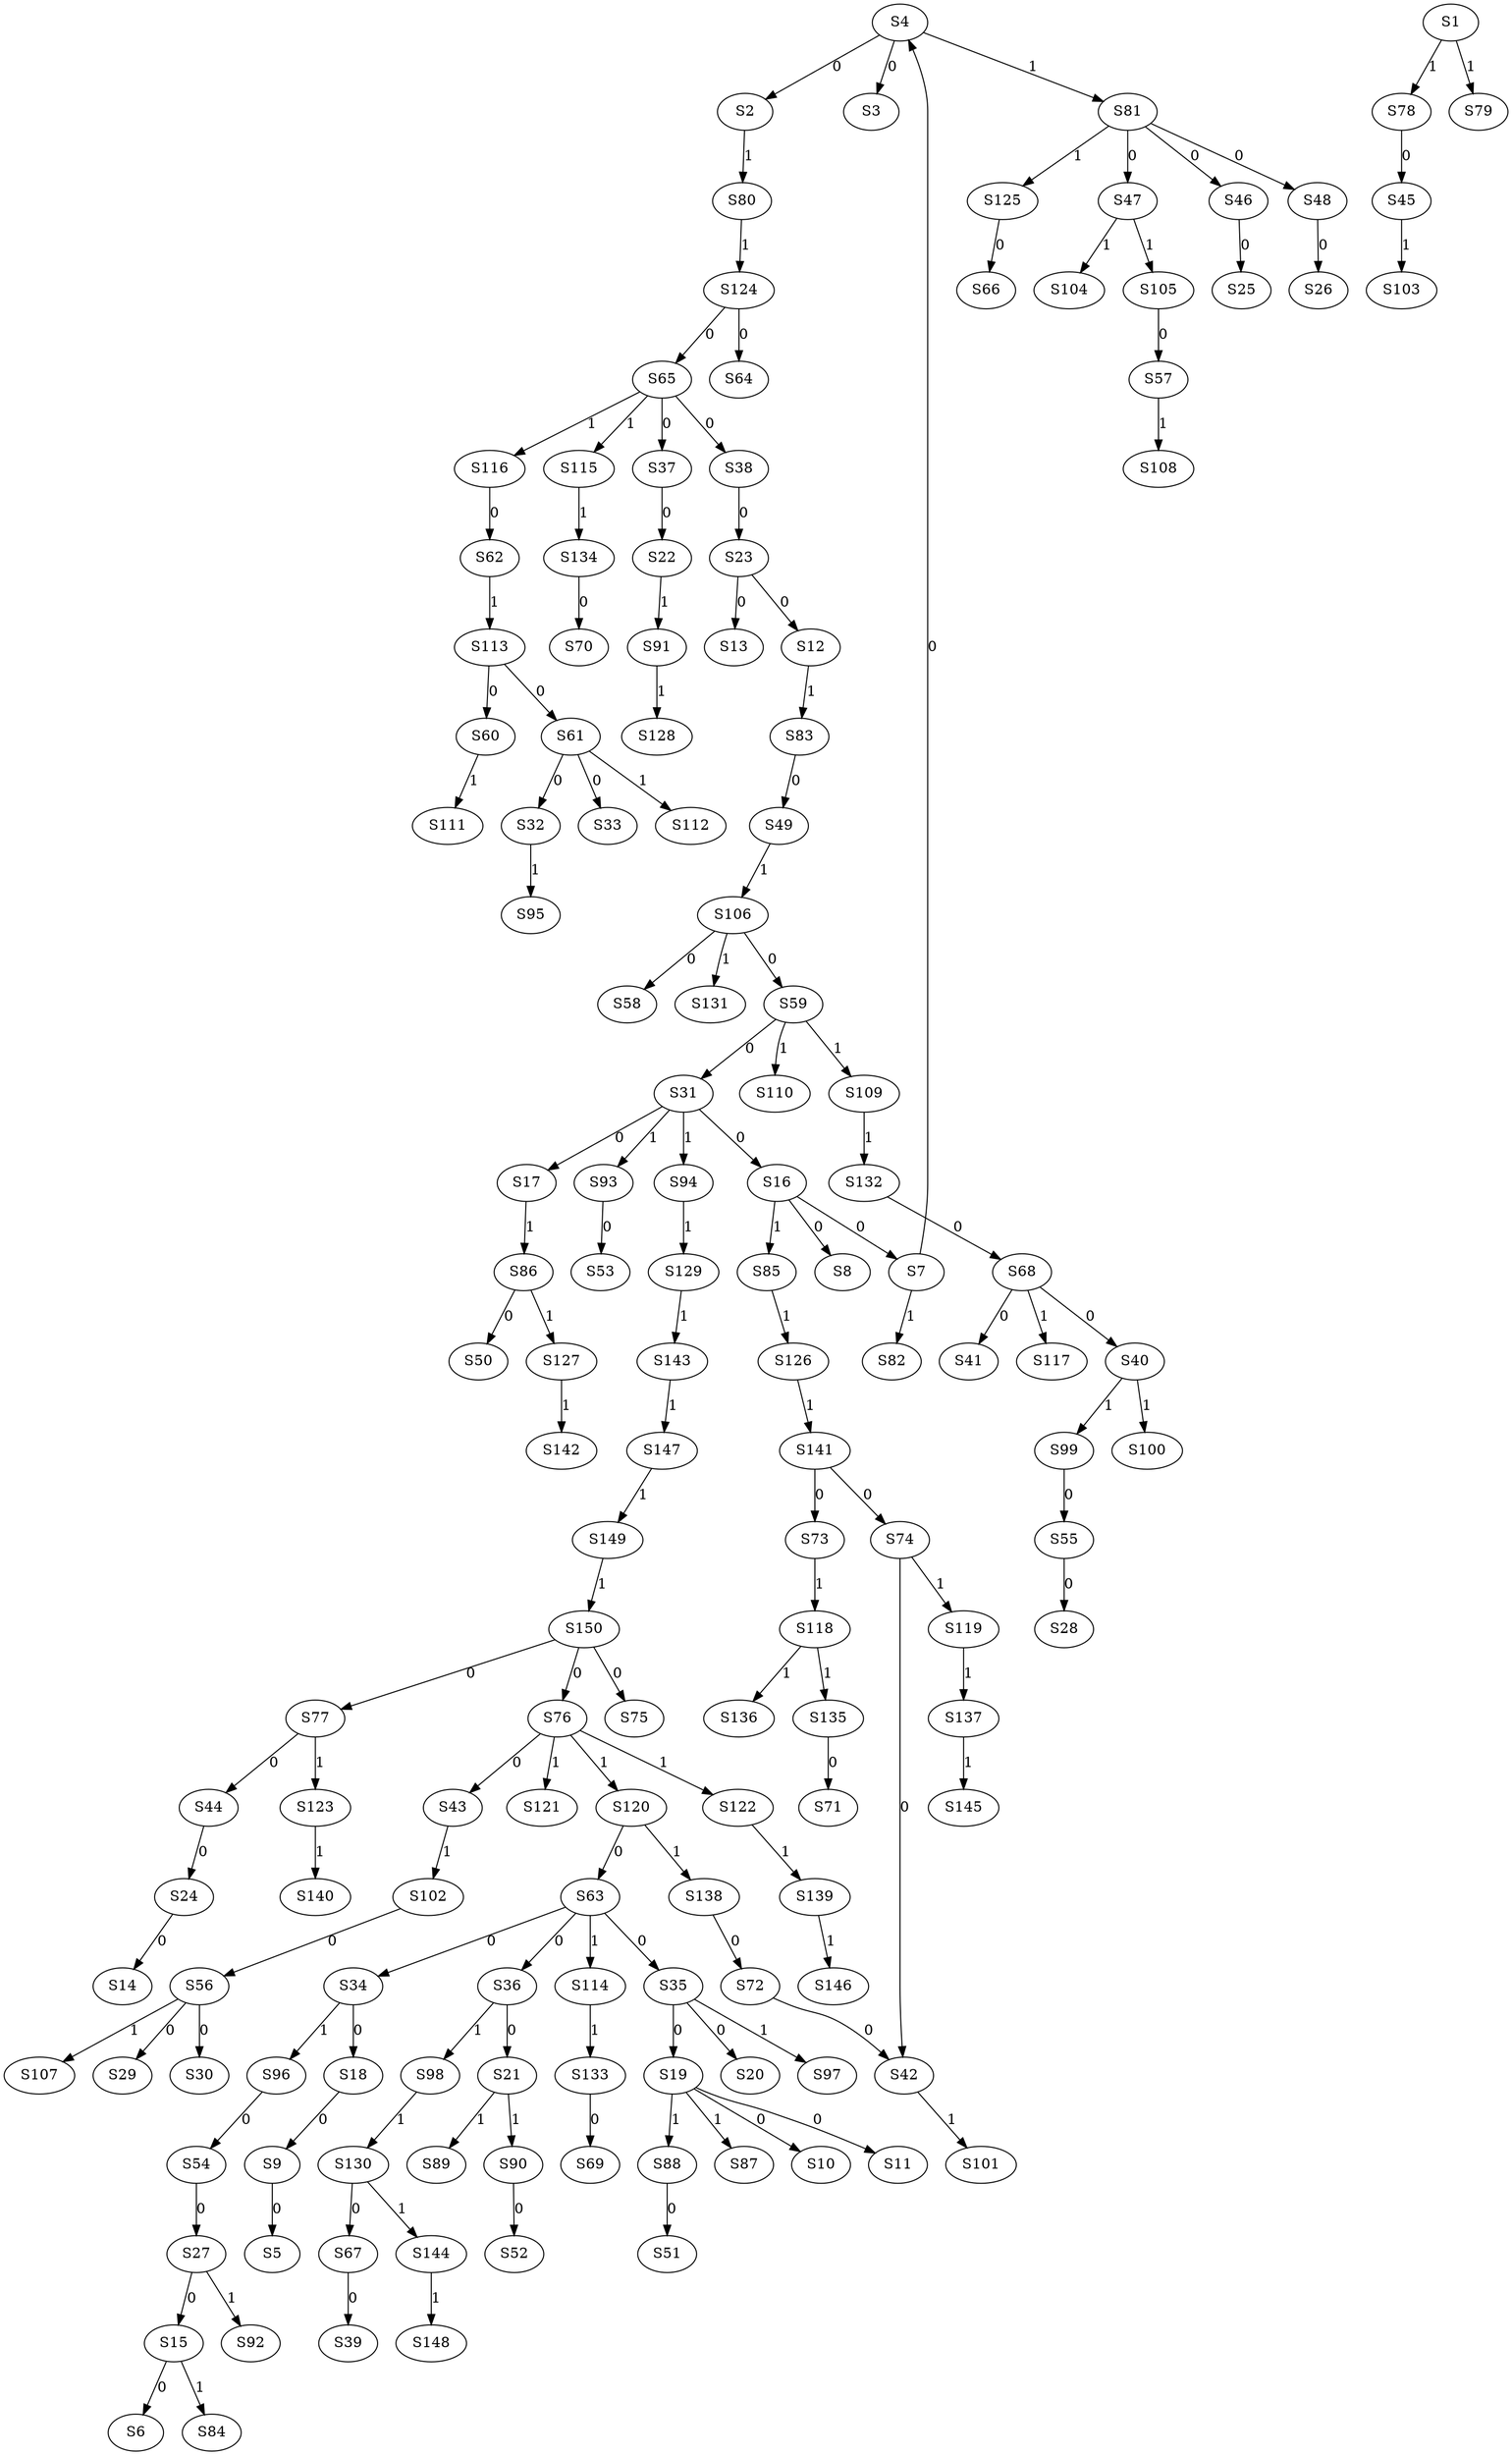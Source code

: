 strict digraph {
	S4 -> S2 [ label = 0 ];
	S4 -> S3 [ label = 0 ];
	S7 -> S4 [ label = 0 ];
	S9 -> S5 [ label = 0 ];
	S15 -> S6 [ label = 0 ];
	S16 -> S7 [ label = 0 ];
	S16 -> S8 [ label = 0 ];
	S18 -> S9 [ label = 0 ];
	S19 -> S10 [ label = 0 ];
	S19 -> S11 [ label = 0 ];
	S23 -> S12 [ label = 0 ];
	S23 -> S13 [ label = 0 ];
	S24 -> S14 [ label = 0 ];
	S27 -> S15 [ label = 0 ];
	S31 -> S16 [ label = 0 ];
	S31 -> S17 [ label = 0 ];
	S34 -> S18 [ label = 0 ];
	S35 -> S19 [ label = 0 ];
	S35 -> S20 [ label = 0 ];
	S36 -> S21 [ label = 0 ];
	S37 -> S22 [ label = 0 ];
	S38 -> S23 [ label = 0 ];
	S44 -> S24 [ label = 0 ];
	S46 -> S25 [ label = 0 ];
	S48 -> S26 [ label = 0 ];
	S54 -> S27 [ label = 0 ];
	S55 -> S28 [ label = 0 ];
	S56 -> S29 [ label = 0 ];
	S56 -> S30 [ label = 0 ];
	S59 -> S31 [ label = 0 ];
	S61 -> S32 [ label = 0 ];
	S61 -> S33 [ label = 0 ];
	S63 -> S34 [ label = 0 ];
	S63 -> S35 [ label = 0 ];
	S63 -> S36 [ label = 0 ];
	S65 -> S37 [ label = 0 ];
	S65 -> S38 [ label = 0 ];
	S67 -> S39 [ label = 0 ];
	S68 -> S40 [ label = 0 ];
	S68 -> S41 [ label = 0 ];
	S72 -> S42 [ label = 0 ];
	S76 -> S43 [ label = 0 ];
	S77 -> S44 [ label = 0 ];
	S78 -> S45 [ label = 0 ];
	S81 -> S46 [ label = 0 ];
	S81 -> S47 [ label = 0 ];
	S81 -> S48 [ label = 0 ];
	S83 -> S49 [ label = 0 ];
	S86 -> S50 [ label = 0 ];
	S88 -> S51 [ label = 0 ];
	S90 -> S52 [ label = 0 ];
	S93 -> S53 [ label = 0 ];
	S96 -> S54 [ label = 0 ];
	S99 -> S55 [ label = 0 ];
	S102 -> S56 [ label = 0 ];
	S105 -> S57 [ label = 0 ];
	S106 -> S58 [ label = 0 ];
	S106 -> S59 [ label = 0 ];
	S113 -> S60 [ label = 0 ];
	S113 -> S61 [ label = 0 ];
	S116 -> S62 [ label = 0 ];
	S120 -> S63 [ label = 0 ];
	S124 -> S64 [ label = 0 ];
	S124 -> S65 [ label = 0 ];
	S125 -> S66 [ label = 0 ];
	S130 -> S67 [ label = 0 ];
	S132 -> S68 [ label = 0 ];
	S133 -> S69 [ label = 0 ];
	S134 -> S70 [ label = 0 ];
	S135 -> S71 [ label = 0 ];
	S138 -> S72 [ label = 0 ];
	S141 -> S73 [ label = 0 ];
	S141 -> S74 [ label = 0 ];
	S150 -> S75 [ label = 0 ];
	S150 -> S76 [ label = 0 ];
	S150 -> S77 [ label = 0 ];
	S1 -> S78 [ label = 1 ];
	S1 -> S79 [ label = 1 ];
	S2 -> S80 [ label = 1 ];
	S4 -> S81 [ label = 1 ];
	S7 -> S82 [ label = 1 ];
	S12 -> S83 [ label = 1 ];
	S15 -> S84 [ label = 1 ];
	S16 -> S85 [ label = 1 ];
	S17 -> S86 [ label = 1 ];
	S19 -> S87 [ label = 1 ];
	S19 -> S88 [ label = 1 ];
	S21 -> S89 [ label = 1 ];
	S21 -> S90 [ label = 1 ];
	S22 -> S91 [ label = 1 ];
	S27 -> S92 [ label = 1 ];
	S31 -> S93 [ label = 1 ];
	S31 -> S94 [ label = 1 ];
	S32 -> S95 [ label = 1 ];
	S34 -> S96 [ label = 1 ];
	S35 -> S97 [ label = 1 ];
	S36 -> S98 [ label = 1 ];
	S40 -> S99 [ label = 1 ];
	S40 -> S100 [ label = 1 ];
	S42 -> S101 [ label = 1 ];
	S43 -> S102 [ label = 1 ];
	S45 -> S103 [ label = 1 ];
	S47 -> S104 [ label = 1 ];
	S47 -> S105 [ label = 1 ];
	S49 -> S106 [ label = 1 ];
	S56 -> S107 [ label = 1 ];
	S57 -> S108 [ label = 1 ];
	S59 -> S109 [ label = 1 ];
	S59 -> S110 [ label = 1 ];
	S60 -> S111 [ label = 1 ];
	S61 -> S112 [ label = 1 ];
	S62 -> S113 [ label = 1 ];
	S63 -> S114 [ label = 1 ];
	S65 -> S115 [ label = 1 ];
	S65 -> S116 [ label = 1 ];
	S68 -> S117 [ label = 1 ];
	S73 -> S118 [ label = 1 ];
	S74 -> S119 [ label = 1 ];
	S76 -> S120 [ label = 1 ];
	S76 -> S121 [ label = 1 ];
	S76 -> S122 [ label = 1 ];
	S77 -> S123 [ label = 1 ];
	S80 -> S124 [ label = 1 ];
	S81 -> S125 [ label = 1 ];
	S85 -> S126 [ label = 1 ];
	S86 -> S127 [ label = 1 ];
	S91 -> S128 [ label = 1 ];
	S94 -> S129 [ label = 1 ];
	S98 -> S130 [ label = 1 ];
	S106 -> S131 [ label = 1 ];
	S109 -> S132 [ label = 1 ];
	S114 -> S133 [ label = 1 ];
	S115 -> S134 [ label = 1 ];
	S118 -> S135 [ label = 1 ];
	S118 -> S136 [ label = 1 ];
	S119 -> S137 [ label = 1 ];
	S120 -> S138 [ label = 1 ];
	S122 -> S139 [ label = 1 ];
	S123 -> S140 [ label = 1 ];
	S126 -> S141 [ label = 1 ];
	S127 -> S142 [ label = 1 ];
	S129 -> S143 [ label = 1 ];
	S130 -> S144 [ label = 1 ];
	S137 -> S145 [ label = 1 ];
	S139 -> S146 [ label = 1 ];
	S143 -> S147 [ label = 1 ];
	S144 -> S148 [ label = 1 ];
	S147 -> S149 [ label = 1 ];
	S149 -> S150 [ label = 1 ];
	S74 -> S42 [ label = 0 ];
}